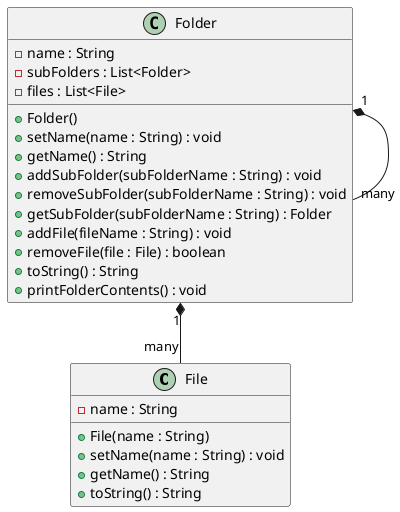    @startuml

    class File {
        -name : String

        +File(name : String)
        +setName(name : String) : void
        +getName() : String
        +toString() : String
    }

    class Folder {
        -name : String
        -subFolders : List<Folder>
        -files : List<File>

        +Folder()
        +setName(name : String) : void
        +getName() : String
        +addSubFolder(subFolderName : String) : void
        +removeSubFolder(subFolderName : String) : void
        +getSubFolder(subFolderName : String) : Folder
        +addFile(fileName : String) : void
        +removeFile(file : File) : boolean
        +toString() : String
        +printFolderContents() : void
    }

    Folder "1" *-- "many" Folder
    Folder "1" *-- "many" File

    @enduml